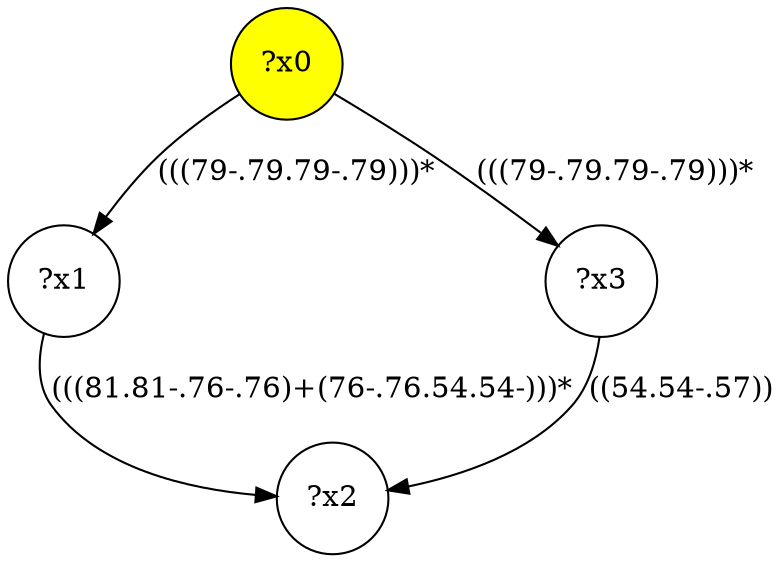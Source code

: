 digraph g {
	x0 [fillcolor="yellow", style="filled," shape=circle, label="?x0"];
	x1 [shape=circle, label="?x1"];
	x0 -> x1 [label="(((79-.79.79-.79)))*"];
	x2 [shape=circle, label="?x2"];
	x1 -> x2 [label="(((81.81-.76-.76)+(76-.76.54.54-)))*"];
	x3 [shape=circle, label="?x3"];
	x0 -> x3 [label="(((79-.79.79-.79)))*"];
	x3 -> x2 [label="((54.54-.57))"];
}
